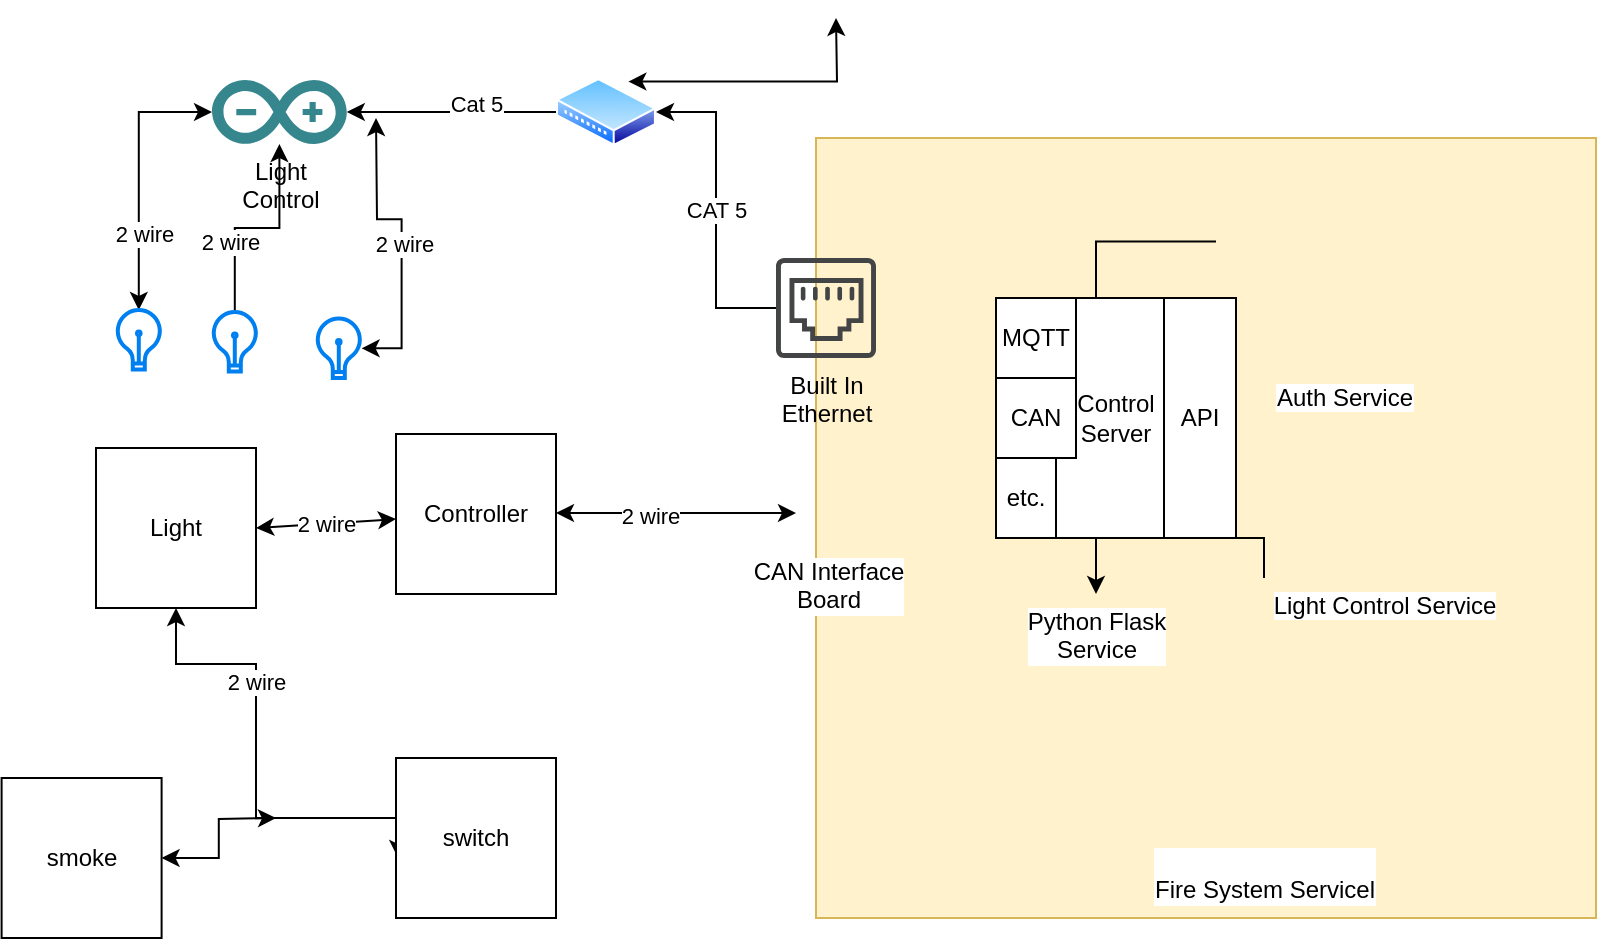 <mxfile version="14.4.2" type="github">
  <diagram id="dDZ2D7s4tO_t5auYRhyF" name="Page-1">
    <mxGraphModel dx="1560" dy="599" grid="1" gridSize="10" guides="1" tooltips="1" connect="1" arrows="1" fold="1" page="1" pageScale="1" pageWidth="850" pageHeight="1100" math="0" shadow="0">
      <root>
        <mxCell id="0" />
        <mxCell id="1" parent="0" />
        <mxCell id="FkbiFfi5gfxvRpC5khOy-5" value="" style="whiteSpace=wrap;html=1;aspect=fixed;fillColor=#fff2cc;strokeColor=#d6b656;" parent="1" vertex="1">
          <mxGeometry x="360" y="100" width="390" height="390" as="geometry" />
        </mxCell>
        <mxCell id="FkbiFfi5gfxvRpC5khOy-1" value="Light Control Service" style="shape=image;html=1;verticalAlign=top;verticalLabelPosition=bottom;labelBackgroundColor=#ffffff;imageAspect=0;aspect=fixed;image=https://cdn2.iconfinder.com/data/icons/amazon-aws-stencils/100/SDKs_copy_nodeJS-128.png;fillColor=#fff2cc;strokeColor=#d6b656;" parent="1" vertex="1">
          <mxGeometry x="580" y="192" width="128" height="128" as="geometry" />
        </mxCell>
        <mxCell id="r8qZKDxEqpIi0R-0CELh-17" style="edgeStyle=orthogonalEdgeStyle;rounded=0;orthogonalLoop=1;jettySize=auto;html=1;" parent="1" source="FkbiFfi5gfxvRpC5khOy-2" target="FkbiFfi5gfxvRpC5khOy-3" edge="1">
          <mxGeometry relative="1" as="geometry" />
        </mxCell>
        <mxCell id="FkbiFfi5gfxvRpC5khOy-2" value="Auth Service" style="shape=image;html=1;verticalAlign=top;verticalLabelPosition=bottom;labelBackgroundColor=#ffffff;imageAspect=0;aspect=fixed;image=https://cdn2.iconfinder.com/data/icons/amazon-aws-stencils/100/SDKs_copy_nodeJS-128.png;fillColor=#fff2cc;strokeColor=#d6b656;" parent="1" vertex="1">
          <mxGeometry x="560" y="87.7" width="128" height="128" as="geometry" />
        </mxCell>
        <mxCell id="FkbiFfi5gfxvRpC5khOy-3" value="&lt;div&gt;Python Flask&lt;/div&gt;&lt;div&gt;Service&lt;br&gt;&lt;/div&gt;" style="shape=image;html=1;verticalAlign=top;verticalLabelPosition=bottom;labelBackgroundColor=#ffffff;imageAspect=0;aspect=fixed;image=https://cdn4.iconfinder.com/data/icons/essential-app-1/16/science-flask-chemistry-experiment-lab-128.png;fillColor=#fff2cc;strokeColor=#d6b656;" parent="1" vertex="1">
          <mxGeometry x="460" y="248" width="80" height="80" as="geometry" />
        </mxCell>
        <mxCell id="FkbiFfi5gfxvRpC5khOy-4" value="" style="shape=image;html=1;verticalAlign=top;verticalLabelPosition=bottom;labelBackgroundColor=#ffffff;imageAspect=0;aspect=fixed;image=https://cdn3.iconfinder.com/data/icons/logos-and-brands-adobe/512/272_Raspberry_Pi-128.png;fillColor=#fff2cc;strokeColor=#d6b656;" parent="1" vertex="1">
          <mxGeometry x="400" y="90" width="90" height="90" as="geometry" />
        </mxCell>
        <mxCell id="r8qZKDxEqpIi0R-0CELh-18" style="edgeStyle=orthogonalEdgeStyle;rounded=0;orthogonalLoop=1;jettySize=auto;html=1;entryX=0.5;entryY=1;entryDx=0;entryDy=0;" parent="1" source="FkbiFfi5gfxvRpC5khOy-9" target="FkbiFfi5gfxvRpC5khOy-3" edge="1">
          <mxGeometry relative="1" as="geometry" />
        </mxCell>
        <mxCell id="FkbiFfi5gfxvRpC5khOy-9" value="&lt;br&gt;Fire System Servicel" style="shape=image;html=1;verticalAlign=top;verticalLabelPosition=bottom;labelBackgroundColor=#ffffff;imageAspect=0;aspect=fixed;image=https://cdn2.iconfinder.com/data/icons/amazon-aws-stencils/100/SDKs_copy_nodeJS-128.png;fillColor=#fff2cc;strokeColor=#d6b656;" parent="1" vertex="1">
          <mxGeometry x="520" y="320" width="128" height="128" as="geometry" />
        </mxCell>
        <mxCell id="P5HOUL5aMeGehKw4Mg6M-1" value="&lt;div&gt;Control&lt;/div&gt;&lt;div&gt;Server&lt;br&gt;&lt;/div&gt;" style="whiteSpace=wrap;html=1;aspect=fixed;" vertex="1" parent="1">
          <mxGeometry x="450" y="180" width="120" height="120" as="geometry" />
        </mxCell>
        <mxCell id="P5HOUL5aMeGehKw4Mg6M-3" value="MQTT" style="rounded=0;whiteSpace=wrap;html=1;" vertex="1" parent="1">
          <mxGeometry x="450" y="180" width="40" height="40" as="geometry" />
        </mxCell>
        <mxCell id="P5HOUL5aMeGehKw4Mg6M-4" value="CAN" style="rounded=0;whiteSpace=wrap;html=1;" vertex="1" parent="1">
          <mxGeometry x="450" y="220" width="40" height="40" as="geometry" />
        </mxCell>
        <mxCell id="P5HOUL5aMeGehKw4Mg6M-5" value="etc." style="rounded=0;whiteSpace=wrap;html=1;" vertex="1" parent="1">
          <mxGeometry x="450" y="260" width="30" height="40" as="geometry" />
        </mxCell>
        <mxCell id="P5HOUL5aMeGehKw4Mg6M-7" value="API" style="rounded=0;whiteSpace=wrap;html=1;" vertex="1" parent="1">
          <mxGeometry x="534" y="180" width="36" height="120" as="geometry" />
        </mxCell>
        <mxCell id="P5HOUL5aMeGehKw4Mg6M-11" value="CAT 5" style="edgeStyle=orthogonalEdgeStyle;rounded=0;orthogonalLoop=1;jettySize=auto;html=1;entryX=1;entryY=0.5;entryDx=0;entryDy=0;" edge="1" parent="1" source="P5HOUL5aMeGehKw4Mg6M-8" target="P5HOUL5aMeGehKw4Mg6M-10">
          <mxGeometry relative="1" as="geometry" />
        </mxCell>
        <mxCell id="P5HOUL5aMeGehKw4Mg6M-8" value="&lt;div&gt;Built In &lt;br&gt;&lt;/div&gt;&lt;div&gt;Ethernet&lt;br&gt;&lt;/div&gt;" style="pointerEvents=1;shadow=0;dashed=0;html=1;strokeColor=none;fillColor=#434445;aspect=fixed;labelPosition=center;verticalLabelPosition=bottom;verticalAlign=top;align=center;outlineConnect=0;shape=mxgraph.vvd.ethernet_port;" vertex="1" parent="1">
          <mxGeometry x="340" y="160" width="50" height="50" as="geometry" />
        </mxCell>
        <mxCell id="P5HOUL5aMeGehKw4Mg6M-21" style="edgeStyle=orthogonalEdgeStyle;rounded=0;orthogonalLoop=1;jettySize=auto;html=1;startArrow=classic;startFill=1;" edge="1" parent="1" source="P5HOUL5aMeGehKw4Mg6M-9">
          <mxGeometry relative="1" as="geometry">
            <mxPoint x="230" y="287.5" as="targetPoint" />
          </mxGeometry>
        </mxCell>
        <mxCell id="P5HOUL5aMeGehKw4Mg6M-33" value="2 wire" style="edgeLabel;html=1;align=center;verticalAlign=middle;resizable=0;points=[];" vertex="1" connectable="0" parent="P5HOUL5aMeGehKw4Mg6M-21">
          <mxGeometry x="0.217" y="1" relative="1" as="geometry">
            <mxPoint as="offset" />
          </mxGeometry>
        </mxCell>
        <mxCell id="P5HOUL5aMeGehKw4Mg6M-9" value="&lt;div&gt;CAN Interface&lt;/div&gt;&lt;div&gt;Board&lt;br&gt;&lt;/div&gt;" style="shape=image;html=1;verticalAlign=top;verticalLabelPosition=bottom;labelBackgroundColor=#ffffff;imageAspect=0;aspect=fixed;image=https://cdn4.iconfinder.com/data/icons/johaupt_free_icons_01/com_plug01.png" vertex="1" parent="1">
          <mxGeometry x="350" y="272" width="31" height="31" as="geometry" />
        </mxCell>
        <mxCell id="P5HOUL5aMeGehKw4Mg6M-13" style="edgeStyle=orthogonalEdgeStyle;rounded=0;orthogonalLoop=1;jettySize=auto;html=1;" edge="1" parent="1" source="P5HOUL5aMeGehKw4Mg6M-10" target="P5HOUL5aMeGehKw4Mg6M-12">
          <mxGeometry relative="1" as="geometry" />
        </mxCell>
        <mxCell id="P5HOUL5aMeGehKw4Mg6M-29" value="Cat 5" style="edgeLabel;html=1;align=center;verticalAlign=middle;resizable=0;points=[];" vertex="1" connectable="0" parent="P5HOUL5aMeGehKw4Mg6M-13">
          <mxGeometry x="-0.235" y="-4" relative="1" as="geometry">
            <mxPoint as="offset" />
          </mxGeometry>
        </mxCell>
        <mxCell id="P5HOUL5aMeGehKw4Mg6M-35" style="edgeStyle=orthogonalEdgeStyle;rounded=0;orthogonalLoop=1;jettySize=auto;html=1;exitX=0.75;exitY=0;exitDx=0;exitDy=0;startArrow=classic;startFill=1;" edge="1" parent="1" source="P5HOUL5aMeGehKw4Mg6M-10">
          <mxGeometry relative="1" as="geometry">
            <mxPoint x="370" y="40" as="targetPoint" />
          </mxGeometry>
        </mxCell>
        <mxCell id="P5HOUL5aMeGehKw4Mg6M-10" value="" style="aspect=fixed;perimeter=ellipsePerimeter;html=1;align=center;shadow=0;dashed=0;spacingTop=3;image;image=img/lib/active_directory/wiring_hub.svg;" vertex="1" parent="1">
          <mxGeometry x="230" y="70" width="50" height="34" as="geometry" />
        </mxCell>
        <mxCell id="P5HOUL5aMeGehKw4Mg6M-12" value="&lt;div&gt;Light&lt;/div&gt;&lt;div&gt;Control&lt;br&gt;&lt;/div&gt;" style="dashed=0;outlineConnect=0;html=1;align=center;labelPosition=center;verticalLabelPosition=bottom;verticalAlign=top;shape=mxgraph.weblogos.arduino;fillColor=#36868D;strokeColor=none" vertex="1" parent="1">
          <mxGeometry x="58" y="71" width="67.4" height="32" as="geometry" />
        </mxCell>
        <mxCell id="P5HOUL5aMeGehKw4Mg6M-18" style="edgeStyle=orthogonalEdgeStyle;rounded=0;orthogonalLoop=1;jettySize=auto;html=1;startArrow=classic;startFill=1;" edge="1" parent="1" source="P5HOUL5aMeGehKw4Mg6M-14" target="P5HOUL5aMeGehKw4Mg6M-12">
          <mxGeometry relative="1" as="geometry">
            <Array as="points">
              <mxPoint x="21" y="87" />
            </Array>
          </mxGeometry>
        </mxCell>
        <mxCell id="P5HOUL5aMeGehKw4Mg6M-32" value="2 wire" style="edgeLabel;html=1;align=center;verticalAlign=middle;resizable=0;points=[];" vertex="1" connectable="0" parent="P5HOUL5aMeGehKw4Mg6M-18">
          <mxGeometry x="-0.44" y="-2" relative="1" as="geometry">
            <mxPoint as="offset" />
          </mxGeometry>
        </mxCell>
        <mxCell id="P5HOUL5aMeGehKw4Mg6M-14" value="" style="html=1;verticalLabelPosition=bottom;align=center;labelBackgroundColor=#ffffff;verticalAlign=top;strokeWidth=2;strokeColor=#0080F0;shadow=0;dashed=0;shape=mxgraph.ios7.icons.lightbulb;" vertex="1" parent="1">
          <mxGeometry x="10" y="186" width="22.8" height="29.7" as="geometry" />
        </mxCell>
        <mxCell id="P5HOUL5aMeGehKw4Mg6M-19" style="edgeStyle=orthogonalEdgeStyle;rounded=0;orthogonalLoop=1;jettySize=auto;html=1;" edge="1" parent="1" source="P5HOUL5aMeGehKw4Mg6M-15" target="P5HOUL5aMeGehKw4Mg6M-12">
          <mxGeometry relative="1" as="geometry" />
        </mxCell>
        <mxCell id="P5HOUL5aMeGehKw4Mg6M-31" value="2 wire" style="edgeLabel;html=1;align=center;verticalAlign=middle;resizable=0;points=[];" vertex="1" connectable="0" parent="P5HOUL5aMeGehKw4Mg6M-19">
          <mxGeometry x="-0.342" y="3" relative="1" as="geometry">
            <mxPoint as="offset" />
          </mxGeometry>
        </mxCell>
        <mxCell id="P5HOUL5aMeGehKw4Mg6M-15" value="" style="html=1;verticalLabelPosition=bottom;align=center;labelBackgroundColor=#ffffff;verticalAlign=top;strokeWidth=2;strokeColor=#0080F0;shadow=0;dashed=0;shape=mxgraph.ios7.icons.lightbulb;" vertex="1" parent="1">
          <mxGeometry x="58" y="187" width="22.8" height="29.7" as="geometry" />
        </mxCell>
        <mxCell id="P5HOUL5aMeGehKw4Mg6M-20" style="edgeStyle=orthogonalEdgeStyle;rounded=0;orthogonalLoop=1;jettySize=auto;html=1;startArrow=classic;startFill=1;" edge="1" parent="1" source="P5HOUL5aMeGehKw4Mg6M-16">
          <mxGeometry relative="1" as="geometry">
            <mxPoint x="140" y="90" as="targetPoint" />
          </mxGeometry>
        </mxCell>
        <mxCell id="P5HOUL5aMeGehKw4Mg6M-30" value="2 wire" style="edgeLabel;html=1;align=center;verticalAlign=middle;resizable=0;points=[];" vertex="1" connectable="0" parent="P5HOUL5aMeGehKw4Mg6M-20">
          <mxGeometry x="-0.024" y="-1" relative="1" as="geometry">
            <mxPoint as="offset" />
          </mxGeometry>
        </mxCell>
        <mxCell id="P5HOUL5aMeGehKw4Mg6M-16" value="" style="html=1;verticalLabelPosition=bottom;align=center;labelBackgroundColor=#ffffff;verticalAlign=top;strokeWidth=2;strokeColor=#0080F0;shadow=0;dashed=0;shape=mxgraph.ios7.icons.lightbulb;" vertex="1" parent="1">
          <mxGeometry x="110" y="190.3" width="22.8" height="29.7" as="geometry" />
        </mxCell>
        <mxCell id="P5HOUL5aMeGehKw4Mg6M-22" value="Controller" style="whiteSpace=wrap;html=1;aspect=fixed;" vertex="1" parent="1">
          <mxGeometry x="150" y="248" width="80" height="80" as="geometry" />
        </mxCell>
        <mxCell id="P5HOUL5aMeGehKw4Mg6M-26" style="edgeStyle=orthogonalEdgeStyle;rounded=0;orthogonalLoop=1;jettySize=auto;html=1;entryX=0.013;entryY=0.625;entryDx=0;entryDy=0;entryPerimeter=0;startArrow=classic;startFill=1;" edge="1" parent="1" source="P5HOUL5aMeGehKw4Mg6M-23" target="P5HOUL5aMeGehKw4Mg6M-24">
          <mxGeometry relative="1" as="geometry">
            <Array as="points">
              <mxPoint x="40" y="363" />
              <mxPoint x="80" y="363" />
              <mxPoint x="80" y="440" />
            </Array>
          </mxGeometry>
        </mxCell>
        <mxCell id="P5HOUL5aMeGehKw4Mg6M-34" value="2 wire" style="edgeLabel;html=1;align=center;verticalAlign=middle;resizable=0;points=[];" vertex="1" connectable="0" parent="P5HOUL5aMeGehKw4Mg6M-26">
          <mxGeometry x="-0.347" relative="1" as="geometry">
            <mxPoint as="offset" />
          </mxGeometry>
        </mxCell>
        <mxCell id="P5HOUL5aMeGehKw4Mg6M-23" value="Light" style="whiteSpace=wrap;html=1;aspect=fixed;" vertex="1" parent="1">
          <mxGeometry y="255" width="80" height="80" as="geometry" />
        </mxCell>
        <mxCell id="P5HOUL5aMeGehKw4Mg6M-24" value="switch" style="whiteSpace=wrap;html=1;aspect=fixed;" vertex="1" parent="1">
          <mxGeometry x="150" y="410" width="80" height="80" as="geometry" />
        </mxCell>
        <mxCell id="P5HOUL5aMeGehKw4Mg6M-25" value="2 wire" style="endArrow=classic;startArrow=classic;html=1;exitX=1;exitY=0.5;exitDx=0;exitDy=0;" edge="1" parent="1" source="P5HOUL5aMeGehKw4Mg6M-23" target="P5HOUL5aMeGehKw4Mg6M-22">
          <mxGeometry width="50" height="50" relative="1" as="geometry">
            <mxPoint x="66.7" y="305" as="sourcePoint" />
            <mxPoint x="116.7" y="255" as="targetPoint" />
          </mxGeometry>
        </mxCell>
        <mxCell id="P5HOUL5aMeGehKw4Mg6M-28" style="edgeStyle=orthogonalEdgeStyle;rounded=0;orthogonalLoop=1;jettySize=auto;html=1;startArrow=classic;startFill=1;" edge="1" parent="1" source="P5HOUL5aMeGehKw4Mg6M-27">
          <mxGeometry relative="1" as="geometry">
            <mxPoint x="90" y="440" as="targetPoint" />
          </mxGeometry>
        </mxCell>
        <mxCell id="P5HOUL5aMeGehKw4Mg6M-27" value="smoke" style="whiteSpace=wrap;html=1;aspect=fixed;" vertex="1" parent="1">
          <mxGeometry x="-47.2" y="420" width="80" height="80" as="geometry" />
        </mxCell>
      </root>
    </mxGraphModel>
  </diagram>
</mxfile>
